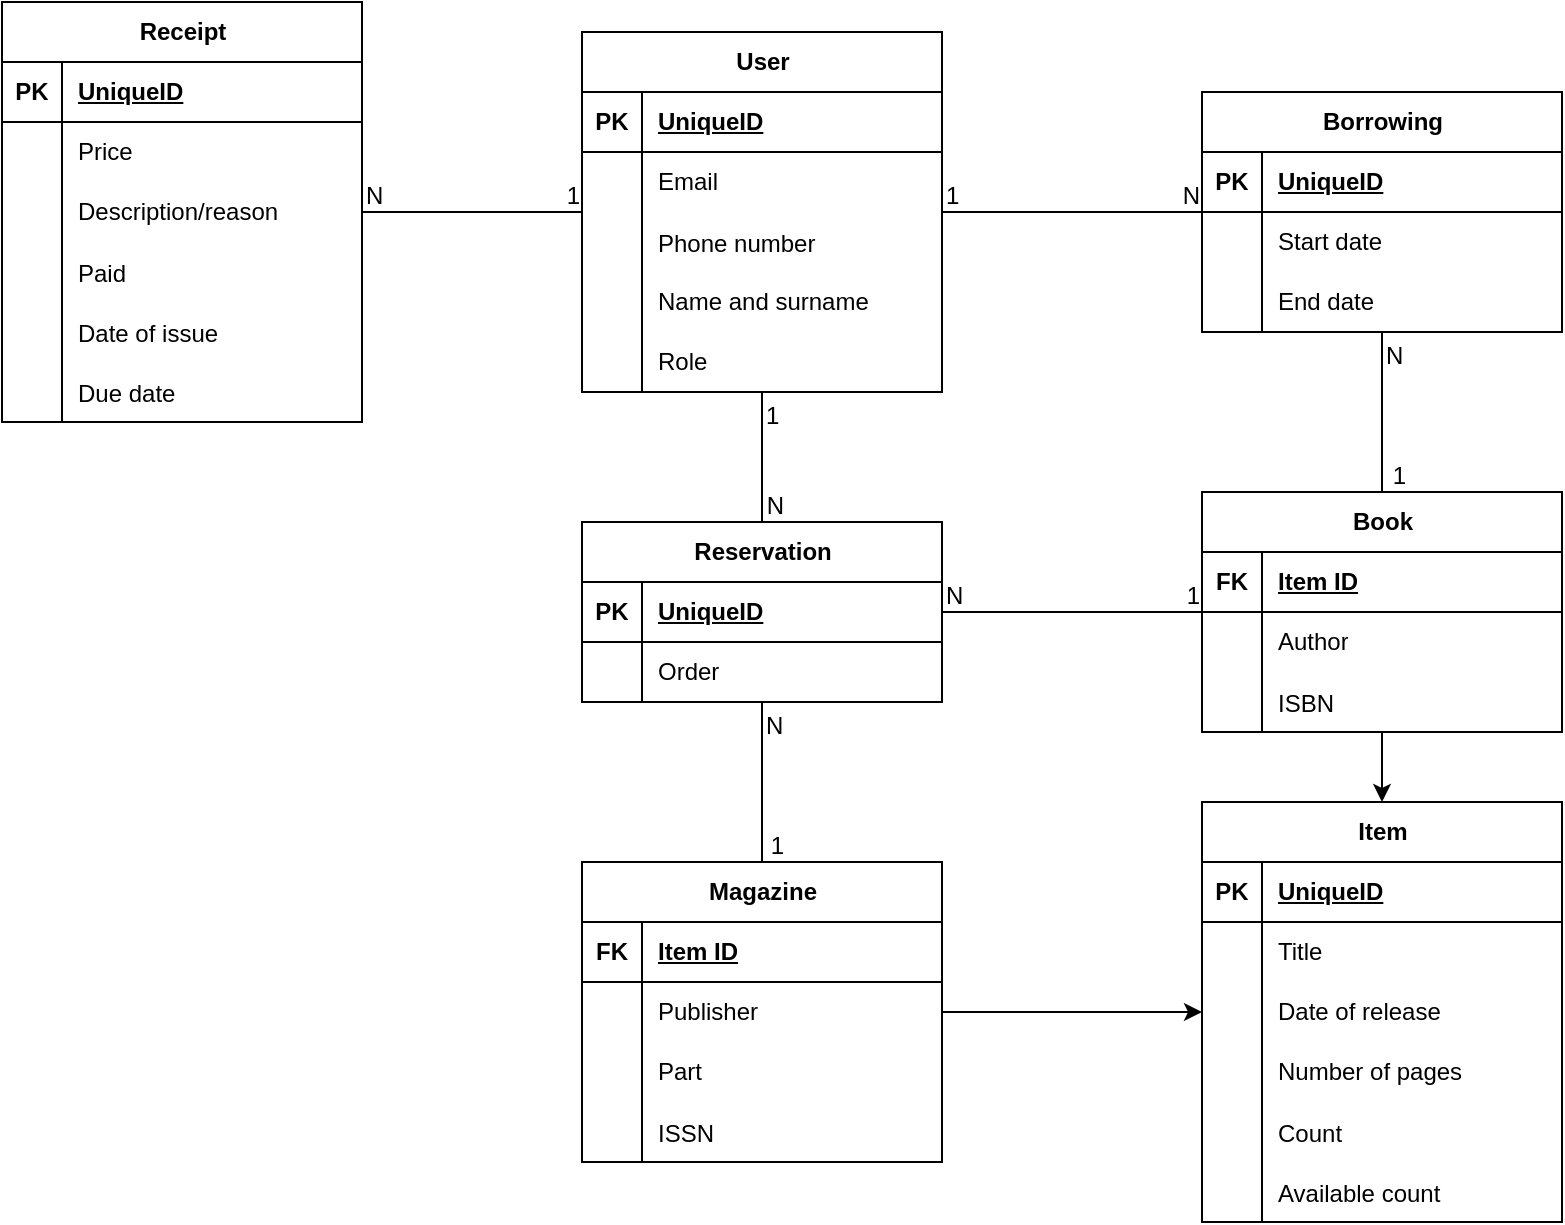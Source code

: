 <mxfile version="23.1.2" type="device">
  <diagram id="R2lEEEUBdFMjLlhIrx00" name="Page-1">
    <mxGraphModel dx="794" dy="813" grid="1" gridSize="10" guides="1" tooltips="1" connect="1" arrows="1" fold="1" page="1" pageScale="1" pageWidth="850" pageHeight="1100" math="0" shadow="0" extFonts="Permanent Marker^https://fonts.googleapis.com/css?family=Permanent+Marker">
      <root>
        <mxCell id="0" />
        <mxCell id="1" parent="0" />
        <mxCell id="tnpdHrNlY9ghbpyW4dK--1" value="User" style="shape=table;startSize=30;container=1;collapsible=1;childLayout=tableLayout;fixedRows=1;rowLines=0;fontStyle=1;align=center;resizeLast=1;html=1;" parent="1" vertex="1">
          <mxGeometry x="320" y="245" width="180" height="180" as="geometry" />
        </mxCell>
        <mxCell id="tnpdHrNlY9ghbpyW4dK--2" value="" style="shape=tableRow;horizontal=0;startSize=0;swimlaneHead=0;swimlaneBody=0;fillColor=none;collapsible=0;dropTarget=0;points=[[0,0.5],[1,0.5]];portConstraint=eastwest;top=0;left=0;right=0;bottom=1;" parent="tnpdHrNlY9ghbpyW4dK--1" vertex="1">
          <mxGeometry y="30" width="180" height="30" as="geometry" />
        </mxCell>
        <mxCell id="tnpdHrNlY9ghbpyW4dK--3" value="PK" style="shape=partialRectangle;connectable=0;fillColor=none;top=0;left=0;bottom=0;right=0;fontStyle=1;overflow=hidden;whiteSpace=wrap;html=1;" parent="tnpdHrNlY9ghbpyW4dK--2" vertex="1">
          <mxGeometry width="30" height="30" as="geometry">
            <mxRectangle width="30" height="30" as="alternateBounds" />
          </mxGeometry>
        </mxCell>
        <mxCell id="tnpdHrNlY9ghbpyW4dK--4" value="UniqueID" style="shape=partialRectangle;connectable=0;fillColor=none;top=0;left=0;bottom=0;right=0;align=left;spacingLeft=6;fontStyle=5;overflow=hidden;whiteSpace=wrap;html=1;" parent="tnpdHrNlY9ghbpyW4dK--2" vertex="1">
          <mxGeometry x="30" width="150" height="30" as="geometry">
            <mxRectangle width="150" height="30" as="alternateBounds" />
          </mxGeometry>
        </mxCell>
        <mxCell id="tnpdHrNlY9ghbpyW4dK--5" value="" style="shape=tableRow;horizontal=0;startSize=0;swimlaneHead=0;swimlaneBody=0;fillColor=none;collapsible=0;dropTarget=0;points=[[0,0.5],[1,0.5]];portConstraint=eastwest;top=0;left=0;right=0;bottom=0;" parent="tnpdHrNlY9ghbpyW4dK--1" vertex="1">
          <mxGeometry y="60" width="180" height="30" as="geometry" />
        </mxCell>
        <mxCell id="tnpdHrNlY9ghbpyW4dK--6" value="" style="shape=partialRectangle;connectable=0;fillColor=none;top=0;left=0;bottom=0;right=0;editable=1;overflow=hidden;whiteSpace=wrap;html=1;" parent="tnpdHrNlY9ghbpyW4dK--5" vertex="1">
          <mxGeometry width="30" height="30" as="geometry">
            <mxRectangle width="30" height="30" as="alternateBounds" />
          </mxGeometry>
        </mxCell>
        <mxCell id="tnpdHrNlY9ghbpyW4dK--7" value="Email" style="shape=partialRectangle;connectable=0;fillColor=none;top=0;left=0;bottom=0;right=0;align=left;spacingLeft=6;overflow=hidden;whiteSpace=wrap;html=1;" parent="tnpdHrNlY9ghbpyW4dK--5" vertex="1">
          <mxGeometry x="30" width="150" height="30" as="geometry">
            <mxRectangle width="150" height="30" as="alternateBounds" />
          </mxGeometry>
        </mxCell>
        <mxCell id="3ce5SlhA1lC_l5qVgdjN-97" value="" style="shape=tableRow;horizontal=0;startSize=0;swimlaneHead=0;swimlaneBody=0;fillColor=none;collapsible=0;dropTarget=0;points=[[0,0.5],[1,0.5]];portConstraint=eastwest;top=0;left=0;right=0;bottom=0;" vertex="1" parent="tnpdHrNlY9ghbpyW4dK--1">
          <mxGeometry y="90" width="180" height="30" as="geometry" />
        </mxCell>
        <mxCell id="3ce5SlhA1lC_l5qVgdjN-98" value="" style="shape=partialRectangle;connectable=0;fillColor=none;top=0;left=0;bottom=0;right=0;editable=1;overflow=hidden;" vertex="1" parent="3ce5SlhA1lC_l5qVgdjN-97">
          <mxGeometry width="30" height="30" as="geometry">
            <mxRectangle width="30" height="30" as="alternateBounds" />
          </mxGeometry>
        </mxCell>
        <mxCell id="3ce5SlhA1lC_l5qVgdjN-99" value="Phone number" style="shape=partialRectangle;connectable=0;fillColor=none;top=0;left=0;bottom=0;right=0;align=left;spacingLeft=6;overflow=hidden;" vertex="1" parent="3ce5SlhA1lC_l5qVgdjN-97">
          <mxGeometry x="30" width="150" height="30" as="geometry">
            <mxRectangle width="150" height="30" as="alternateBounds" />
          </mxGeometry>
        </mxCell>
        <mxCell id="tnpdHrNlY9ghbpyW4dK--8" value="" style="shape=tableRow;horizontal=0;startSize=0;swimlaneHead=0;swimlaneBody=0;fillColor=none;collapsible=0;dropTarget=0;points=[[0,0.5],[1,0.5]];portConstraint=eastwest;top=0;left=0;right=0;bottom=0;" parent="tnpdHrNlY9ghbpyW4dK--1" vertex="1">
          <mxGeometry y="120" width="180" height="30" as="geometry" />
        </mxCell>
        <mxCell id="tnpdHrNlY9ghbpyW4dK--9" value="" style="shape=partialRectangle;connectable=0;fillColor=none;top=0;left=0;bottom=0;right=0;editable=1;overflow=hidden;whiteSpace=wrap;html=1;" parent="tnpdHrNlY9ghbpyW4dK--8" vertex="1">
          <mxGeometry width="30" height="30" as="geometry">
            <mxRectangle width="30" height="30" as="alternateBounds" />
          </mxGeometry>
        </mxCell>
        <mxCell id="tnpdHrNlY9ghbpyW4dK--10" value="Name and surname" style="shape=partialRectangle;connectable=0;fillColor=none;top=0;left=0;bottom=0;right=0;align=left;spacingLeft=6;overflow=hidden;whiteSpace=wrap;html=1;" parent="tnpdHrNlY9ghbpyW4dK--8" vertex="1">
          <mxGeometry x="30" width="150" height="30" as="geometry">
            <mxRectangle width="150" height="30" as="alternateBounds" />
          </mxGeometry>
        </mxCell>
        <mxCell id="tnpdHrNlY9ghbpyW4dK--11" value="" style="shape=tableRow;horizontal=0;startSize=0;swimlaneHead=0;swimlaneBody=0;fillColor=none;collapsible=0;dropTarget=0;points=[[0,0.5],[1,0.5]];portConstraint=eastwest;top=0;left=0;right=0;bottom=0;" parent="tnpdHrNlY9ghbpyW4dK--1" vertex="1">
          <mxGeometry y="150" width="180" height="30" as="geometry" />
        </mxCell>
        <mxCell id="tnpdHrNlY9ghbpyW4dK--12" value="" style="shape=partialRectangle;connectable=0;fillColor=none;top=0;left=0;bottom=0;right=0;editable=1;overflow=hidden;whiteSpace=wrap;html=1;" parent="tnpdHrNlY9ghbpyW4dK--11" vertex="1">
          <mxGeometry width="30" height="30" as="geometry">
            <mxRectangle width="30" height="30" as="alternateBounds" />
          </mxGeometry>
        </mxCell>
        <mxCell id="tnpdHrNlY9ghbpyW4dK--13" value="Role" style="shape=partialRectangle;connectable=0;fillColor=none;top=0;left=0;bottom=0;right=0;align=left;spacingLeft=6;overflow=hidden;whiteSpace=wrap;html=1;" parent="tnpdHrNlY9ghbpyW4dK--11" vertex="1">
          <mxGeometry x="30" width="150" height="30" as="geometry">
            <mxRectangle width="150" height="30" as="alternateBounds" />
          </mxGeometry>
        </mxCell>
        <mxCell id="tnpdHrNlY9ghbpyW4dK--20" value="Book" style="shape=table;startSize=30;container=1;collapsible=1;childLayout=tableLayout;fixedRows=1;rowLines=0;fontStyle=1;align=center;resizeLast=1;html=1;" parent="1" vertex="1">
          <mxGeometry x="630" y="475" width="180" height="120" as="geometry" />
        </mxCell>
        <mxCell id="tnpdHrNlY9ghbpyW4dK--21" value="" style="shape=tableRow;horizontal=0;startSize=0;swimlaneHead=0;swimlaneBody=0;fillColor=none;collapsible=0;dropTarget=0;points=[[0,0.5],[1,0.5]];portConstraint=eastwest;top=0;left=0;right=0;bottom=1;" parent="tnpdHrNlY9ghbpyW4dK--20" vertex="1">
          <mxGeometry y="30" width="180" height="30" as="geometry" />
        </mxCell>
        <mxCell id="tnpdHrNlY9ghbpyW4dK--22" value="FK" style="shape=partialRectangle;connectable=0;fillColor=none;top=0;left=0;bottom=0;right=0;fontStyle=1;overflow=hidden;whiteSpace=wrap;html=1;" parent="tnpdHrNlY9ghbpyW4dK--21" vertex="1">
          <mxGeometry width="30" height="30" as="geometry">
            <mxRectangle width="30" height="30" as="alternateBounds" />
          </mxGeometry>
        </mxCell>
        <mxCell id="tnpdHrNlY9ghbpyW4dK--23" value="Item ID" style="shape=partialRectangle;connectable=0;fillColor=none;top=0;left=0;bottom=0;right=0;align=left;spacingLeft=6;fontStyle=5;overflow=hidden;whiteSpace=wrap;html=1;" parent="tnpdHrNlY9ghbpyW4dK--21" vertex="1">
          <mxGeometry x="30" width="150" height="30" as="geometry">
            <mxRectangle width="150" height="30" as="alternateBounds" />
          </mxGeometry>
        </mxCell>
        <mxCell id="tnpdHrNlY9ghbpyW4dK--27" value="" style="shape=tableRow;horizontal=0;startSize=0;swimlaneHead=0;swimlaneBody=0;fillColor=none;collapsible=0;dropTarget=0;points=[[0,0.5],[1,0.5]];portConstraint=eastwest;top=0;left=0;right=0;bottom=0;" parent="tnpdHrNlY9ghbpyW4dK--20" vertex="1">
          <mxGeometry y="60" width="180" height="30" as="geometry" />
        </mxCell>
        <mxCell id="tnpdHrNlY9ghbpyW4dK--28" value="" style="shape=partialRectangle;connectable=0;fillColor=none;top=0;left=0;bottom=0;right=0;editable=1;overflow=hidden;whiteSpace=wrap;html=1;" parent="tnpdHrNlY9ghbpyW4dK--27" vertex="1">
          <mxGeometry width="30" height="30" as="geometry">
            <mxRectangle width="30" height="30" as="alternateBounds" />
          </mxGeometry>
        </mxCell>
        <mxCell id="tnpdHrNlY9ghbpyW4dK--29" value="Author" style="shape=partialRectangle;connectable=0;fillColor=none;top=0;left=0;bottom=0;right=0;align=left;spacingLeft=6;overflow=hidden;whiteSpace=wrap;html=1;" parent="tnpdHrNlY9ghbpyW4dK--27" vertex="1">
          <mxGeometry x="30" width="150" height="30" as="geometry">
            <mxRectangle width="150" height="30" as="alternateBounds" />
          </mxGeometry>
        </mxCell>
        <mxCell id="3ce5SlhA1lC_l5qVgdjN-91" value="" style="shape=tableRow;horizontal=0;startSize=0;swimlaneHead=0;swimlaneBody=0;fillColor=none;collapsible=0;dropTarget=0;points=[[0,0.5],[1,0.5]];portConstraint=eastwest;top=0;left=0;right=0;bottom=0;" vertex="1" parent="tnpdHrNlY9ghbpyW4dK--20">
          <mxGeometry y="90" width="180" height="30" as="geometry" />
        </mxCell>
        <mxCell id="3ce5SlhA1lC_l5qVgdjN-92" value="" style="shape=partialRectangle;connectable=0;fillColor=none;top=0;left=0;bottom=0;right=0;editable=1;overflow=hidden;" vertex="1" parent="3ce5SlhA1lC_l5qVgdjN-91">
          <mxGeometry width="30" height="30" as="geometry">
            <mxRectangle width="30" height="30" as="alternateBounds" />
          </mxGeometry>
        </mxCell>
        <mxCell id="3ce5SlhA1lC_l5qVgdjN-93" value="ISBN" style="shape=partialRectangle;connectable=0;fillColor=none;top=0;left=0;bottom=0;right=0;align=left;spacingLeft=6;overflow=hidden;" vertex="1" parent="3ce5SlhA1lC_l5qVgdjN-91">
          <mxGeometry x="30" width="150" height="30" as="geometry">
            <mxRectangle width="150" height="30" as="alternateBounds" />
          </mxGeometry>
        </mxCell>
        <mxCell id="tnpdHrNlY9ghbpyW4dK--33" value="Borrowing" style="shape=table;startSize=30;container=1;collapsible=1;childLayout=tableLayout;fixedRows=1;rowLines=0;fontStyle=1;align=center;resizeLast=1;html=1;" parent="1" vertex="1">
          <mxGeometry x="630" y="275" width="180" height="120" as="geometry" />
        </mxCell>
        <mxCell id="tnpdHrNlY9ghbpyW4dK--34" value="" style="shape=tableRow;horizontal=0;startSize=0;swimlaneHead=0;swimlaneBody=0;fillColor=none;collapsible=0;dropTarget=0;points=[[0,0.5],[1,0.5]];portConstraint=eastwest;top=0;left=0;right=0;bottom=1;" parent="tnpdHrNlY9ghbpyW4dK--33" vertex="1">
          <mxGeometry y="30" width="180" height="30" as="geometry" />
        </mxCell>
        <mxCell id="tnpdHrNlY9ghbpyW4dK--35" value="PK" style="shape=partialRectangle;connectable=0;fillColor=none;top=0;left=0;bottom=0;right=0;fontStyle=1;overflow=hidden;whiteSpace=wrap;html=1;" parent="tnpdHrNlY9ghbpyW4dK--34" vertex="1">
          <mxGeometry width="30" height="30" as="geometry">
            <mxRectangle width="30" height="30" as="alternateBounds" />
          </mxGeometry>
        </mxCell>
        <mxCell id="tnpdHrNlY9ghbpyW4dK--36" value="UniqueID" style="shape=partialRectangle;connectable=0;fillColor=none;top=0;left=0;bottom=0;right=0;align=left;spacingLeft=6;fontStyle=5;overflow=hidden;whiteSpace=wrap;html=1;" parent="tnpdHrNlY9ghbpyW4dK--34" vertex="1">
          <mxGeometry x="30" width="150" height="30" as="geometry">
            <mxRectangle width="150" height="30" as="alternateBounds" />
          </mxGeometry>
        </mxCell>
        <mxCell id="tnpdHrNlY9ghbpyW4dK--37" value="" style="shape=tableRow;horizontal=0;startSize=0;swimlaneHead=0;swimlaneBody=0;fillColor=none;collapsible=0;dropTarget=0;points=[[0,0.5],[1,0.5]];portConstraint=eastwest;top=0;left=0;right=0;bottom=0;" parent="tnpdHrNlY9ghbpyW4dK--33" vertex="1">
          <mxGeometry y="60" width="180" height="30" as="geometry" />
        </mxCell>
        <mxCell id="tnpdHrNlY9ghbpyW4dK--38" value="" style="shape=partialRectangle;connectable=0;fillColor=none;top=0;left=0;bottom=0;right=0;editable=1;overflow=hidden;whiteSpace=wrap;html=1;" parent="tnpdHrNlY9ghbpyW4dK--37" vertex="1">
          <mxGeometry width="30" height="30" as="geometry">
            <mxRectangle width="30" height="30" as="alternateBounds" />
          </mxGeometry>
        </mxCell>
        <mxCell id="tnpdHrNlY9ghbpyW4dK--39" value="Start date" style="shape=partialRectangle;connectable=0;fillColor=none;top=0;left=0;bottom=0;right=0;align=left;spacingLeft=6;overflow=hidden;whiteSpace=wrap;html=1;" parent="tnpdHrNlY9ghbpyW4dK--37" vertex="1">
          <mxGeometry x="30" width="150" height="30" as="geometry">
            <mxRectangle width="150" height="30" as="alternateBounds" />
          </mxGeometry>
        </mxCell>
        <mxCell id="tnpdHrNlY9ghbpyW4dK--40" value="" style="shape=tableRow;horizontal=0;startSize=0;swimlaneHead=0;swimlaneBody=0;fillColor=none;collapsible=0;dropTarget=0;points=[[0,0.5],[1,0.5]];portConstraint=eastwest;top=0;left=0;right=0;bottom=0;" parent="tnpdHrNlY9ghbpyW4dK--33" vertex="1">
          <mxGeometry y="90" width="180" height="30" as="geometry" />
        </mxCell>
        <mxCell id="tnpdHrNlY9ghbpyW4dK--41" value="" style="shape=partialRectangle;connectable=0;fillColor=none;top=0;left=0;bottom=0;right=0;editable=1;overflow=hidden;whiteSpace=wrap;html=1;" parent="tnpdHrNlY9ghbpyW4dK--40" vertex="1">
          <mxGeometry width="30" height="30" as="geometry">
            <mxRectangle width="30" height="30" as="alternateBounds" />
          </mxGeometry>
        </mxCell>
        <mxCell id="tnpdHrNlY9ghbpyW4dK--42" value="End date" style="shape=partialRectangle;connectable=0;fillColor=none;top=0;left=0;bottom=0;right=0;align=left;spacingLeft=6;overflow=hidden;whiteSpace=wrap;html=1;" parent="tnpdHrNlY9ghbpyW4dK--40" vertex="1">
          <mxGeometry x="30" width="150" height="30" as="geometry">
            <mxRectangle width="150" height="30" as="alternateBounds" />
          </mxGeometry>
        </mxCell>
        <mxCell id="tnpdHrNlY9ghbpyW4dK--46" value="" style="endArrow=none;html=1;rounded=0;" parent="1" source="tnpdHrNlY9ghbpyW4dK--1" target="tnpdHrNlY9ghbpyW4dK--33" edge="1">
          <mxGeometry relative="1" as="geometry">
            <mxPoint x="550" y="520" as="sourcePoint" />
            <mxPoint x="710" y="520" as="targetPoint" />
          </mxGeometry>
        </mxCell>
        <mxCell id="tnpdHrNlY9ghbpyW4dK--47" value="1" style="resizable=0;html=1;whiteSpace=wrap;align=left;verticalAlign=bottom;" parent="tnpdHrNlY9ghbpyW4dK--46" connectable="0" vertex="1">
          <mxGeometry x="-1" relative="1" as="geometry" />
        </mxCell>
        <mxCell id="tnpdHrNlY9ghbpyW4dK--48" value="N" style="resizable=0;html=1;whiteSpace=wrap;align=right;verticalAlign=bottom;" parent="tnpdHrNlY9ghbpyW4dK--46" connectable="0" vertex="1">
          <mxGeometry x="1" relative="1" as="geometry" />
        </mxCell>
        <mxCell id="tnpdHrNlY9ghbpyW4dK--49" value="" style="endArrow=none;html=1;rounded=0;" parent="1" source="tnpdHrNlY9ghbpyW4dK--33" target="tnpdHrNlY9ghbpyW4dK--20" edge="1">
          <mxGeometry relative="1" as="geometry">
            <mxPoint x="590" y="470" as="sourcePoint" />
            <mxPoint x="750" y="470" as="targetPoint" />
          </mxGeometry>
        </mxCell>
        <mxCell id="tnpdHrNlY9ghbpyW4dK--50" value="N" style="resizable=0;html=1;whiteSpace=wrap;align=left;verticalAlign=bottom;" parent="tnpdHrNlY9ghbpyW4dK--49" connectable="0" vertex="1">
          <mxGeometry x="-1" relative="1" as="geometry">
            <mxPoint y="20" as="offset" />
          </mxGeometry>
        </mxCell>
        <mxCell id="tnpdHrNlY9ghbpyW4dK--51" value="1" style="resizable=0;html=1;whiteSpace=wrap;align=right;verticalAlign=bottom;" parent="tnpdHrNlY9ghbpyW4dK--49" connectable="0" vertex="1">
          <mxGeometry x="1" relative="1" as="geometry">
            <mxPoint x="13" as="offset" />
          </mxGeometry>
        </mxCell>
        <mxCell id="3ce5SlhA1lC_l5qVgdjN-7" value="Reservation" style="shape=table;startSize=30;container=1;collapsible=1;childLayout=tableLayout;fixedRows=1;rowLines=0;fontStyle=1;align=center;resizeLast=1;html=1;" vertex="1" parent="1">
          <mxGeometry x="320" y="490" width="180" height="90" as="geometry" />
        </mxCell>
        <mxCell id="3ce5SlhA1lC_l5qVgdjN-8" value="" style="shape=tableRow;horizontal=0;startSize=0;swimlaneHead=0;swimlaneBody=0;fillColor=none;collapsible=0;dropTarget=0;points=[[0,0.5],[1,0.5]];portConstraint=eastwest;top=0;left=0;right=0;bottom=1;" vertex="1" parent="3ce5SlhA1lC_l5qVgdjN-7">
          <mxGeometry y="30" width="180" height="30" as="geometry" />
        </mxCell>
        <mxCell id="3ce5SlhA1lC_l5qVgdjN-9" value="PK" style="shape=partialRectangle;connectable=0;fillColor=none;top=0;left=0;bottom=0;right=0;fontStyle=1;overflow=hidden;whiteSpace=wrap;html=1;" vertex="1" parent="3ce5SlhA1lC_l5qVgdjN-8">
          <mxGeometry width="30" height="30" as="geometry">
            <mxRectangle width="30" height="30" as="alternateBounds" />
          </mxGeometry>
        </mxCell>
        <mxCell id="3ce5SlhA1lC_l5qVgdjN-10" value="UniqueID" style="shape=partialRectangle;connectable=0;fillColor=none;top=0;left=0;bottom=0;right=0;align=left;spacingLeft=6;fontStyle=5;overflow=hidden;whiteSpace=wrap;html=1;" vertex="1" parent="3ce5SlhA1lC_l5qVgdjN-8">
          <mxGeometry x="30" width="150" height="30" as="geometry">
            <mxRectangle width="150" height="30" as="alternateBounds" />
          </mxGeometry>
        </mxCell>
        <mxCell id="3ce5SlhA1lC_l5qVgdjN-11" value="" style="shape=tableRow;horizontal=0;startSize=0;swimlaneHead=0;swimlaneBody=0;fillColor=none;collapsible=0;dropTarget=0;points=[[0,0.5],[1,0.5]];portConstraint=eastwest;top=0;left=0;right=0;bottom=0;" vertex="1" parent="3ce5SlhA1lC_l5qVgdjN-7">
          <mxGeometry y="60" width="180" height="30" as="geometry" />
        </mxCell>
        <mxCell id="3ce5SlhA1lC_l5qVgdjN-12" value="" style="shape=partialRectangle;connectable=0;fillColor=none;top=0;left=0;bottom=0;right=0;editable=1;overflow=hidden;whiteSpace=wrap;html=1;" vertex="1" parent="3ce5SlhA1lC_l5qVgdjN-11">
          <mxGeometry width="30" height="30" as="geometry">
            <mxRectangle width="30" height="30" as="alternateBounds" />
          </mxGeometry>
        </mxCell>
        <mxCell id="3ce5SlhA1lC_l5qVgdjN-13" value="Order" style="shape=partialRectangle;connectable=0;fillColor=none;top=0;left=0;bottom=0;right=0;align=left;spacingLeft=6;overflow=hidden;whiteSpace=wrap;html=1;" vertex="1" parent="3ce5SlhA1lC_l5qVgdjN-11">
          <mxGeometry x="30" width="150" height="30" as="geometry">
            <mxRectangle width="150" height="30" as="alternateBounds" />
          </mxGeometry>
        </mxCell>
        <mxCell id="3ce5SlhA1lC_l5qVgdjN-20" value="" style="endArrow=none;html=1;rounded=0;" edge="1" parent="1" source="tnpdHrNlY9ghbpyW4dK--1" target="3ce5SlhA1lC_l5qVgdjN-7">
          <mxGeometry relative="1" as="geometry">
            <mxPoint x="410" y="480" as="sourcePoint" />
            <mxPoint x="570" y="480" as="targetPoint" />
          </mxGeometry>
        </mxCell>
        <mxCell id="3ce5SlhA1lC_l5qVgdjN-21" value="1" style="resizable=0;html=1;whiteSpace=wrap;align=left;verticalAlign=bottom;" connectable="0" vertex="1" parent="3ce5SlhA1lC_l5qVgdjN-20">
          <mxGeometry x="-1" relative="1" as="geometry">
            <mxPoint y="20" as="offset" />
          </mxGeometry>
        </mxCell>
        <mxCell id="3ce5SlhA1lC_l5qVgdjN-22" value="N" style="resizable=0;html=1;whiteSpace=wrap;align=right;verticalAlign=bottom;" connectable="0" vertex="1" parent="3ce5SlhA1lC_l5qVgdjN-20">
          <mxGeometry x="1" relative="1" as="geometry">
            <mxPoint x="12" as="offset" />
          </mxGeometry>
        </mxCell>
        <mxCell id="3ce5SlhA1lC_l5qVgdjN-23" value="" style="endArrow=none;html=1;rounded=0;" edge="1" parent="1" source="3ce5SlhA1lC_l5qVgdjN-7" target="tnpdHrNlY9ghbpyW4dK--20">
          <mxGeometry relative="1" as="geometry">
            <mxPoint x="550" y="610" as="sourcePoint" />
            <mxPoint x="710" y="610" as="targetPoint" />
          </mxGeometry>
        </mxCell>
        <mxCell id="3ce5SlhA1lC_l5qVgdjN-24" value="N" style="resizable=0;html=1;whiteSpace=wrap;align=left;verticalAlign=bottom;" connectable="0" vertex="1" parent="3ce5SlhA1lC_l5qVgdjN-23">
          <mxGeometry x="-1" relative="1" as="geometry" />
        </mxCell>
        <mxCell id="3ce5SlhA1lC_l5qVgdjN-25" value="1" style="resizable=0;html=1;whiteSpace=wrap;align=right;verticalAlign=bottom;" connectable="0" vertex="1" parent="3ce5SlhA1lC_l5qVgdjN-23">
          <mxGeometry x="1" relative="1" as="geometry" />
        </mxCell>
        <mxCell id="3ce5SlhA1lC_l5qVgdjN-26" value="Item" style="shape=table;startSize=30;container=1;collapsible=1;childLayout=tableLayout;fixedRows=1;rowLines=0;fontStyle=1;align=center;resizeLast=1;html=1;" vertex="1" parent="1">
          <mxGeometry x="630" y="630" width="180" height="210" as="geometry" />
        </mxCell>
        <mxCell id="3ce5SlhA1lC_l5qVgdjN-27" value="" style="shape=tableRow;horizontal=0;startSize=0;swimlaneHead=0;swimlaneBody=0;fillColor=none;collapsible=0;dropTarget=0;points=[[0,0.5],[1,0.5]];portConstraint=eastwest;top=0;left=0;right=0;bottom=1;" vertex="1" parent="3ce5SlhA1lC_l5qVgdjN-26">
          <mxGeometry y="30" width="180" height="30" as="geometry" />
        </mxCell>
        <mxCell id="3ce5SlhA1lC_l5qVgdjN-28" value="PK" style="shape=partialRectangle;connectable=0;fillColor=none;top=0;left=0;bottom=0;right=0;fontStyle=1;overflow=hidden;whiteSpace=wrap;html=1;" vertex="1" parent="3ce5SlhA1lC_l5qVgdjN-27">
          <mxGeometry width="30" height="30" as="geometry">
            <mxRectangle width="30" height="30" as="alternateBounds" />
          </mxGeometry>
        </mxCell>
        <mxCell id="3ce5SlhA1lC_l5qVgdjN-29" value="UniqueID" style="shape=partialRectangle;connectable=0;fillColor=none;top=0;left=0;bottom=0;right=0;align=left;spacingLeft=6;fontStyle=5;overflow=hidden;whiteSpace=wrap;html=1;" vertex="1" parent="3ce5SlhA1lC_l5qVgdjN-27">
          <mxGeometry x="30" width="150" height="30" as="geometry">
            <mxRectangle width="150" height="30" as="alternateBounds" />
          </mxGeometry>
        </mxCell>
        <mxCell id="3ce5SlhA1lC_l5qVgdjN-30" value="" style="shape=tableRow;horizontal=0;startSize=0;swimlaneHead=0;swimlaneBody=0;fillColor=none;collapsible=0;dropTarget=0;points=[[0,0.5],[1,0.5]];portConstraint=eastwest;top=0;left=0;right=0;bottom=0;" vertex="1" parent="3ce5SlhA1lC_l5qVgdjN-26">
          <mxGeometry y="60" width="180" height="30" as="geometry" />
        </mxCell>
        <mxCell id="3ce5SlhA1lC_l5qVgdjN-31" value="" style="shape=partialRectangle;connectable=0;fillColor=none;top=0;left=0;bottom=0;right=0;editable=1;overflow=hidden;whiteSpace=wrap;html=1;" vertex="1" parent="3ce5SlhA1lC_l5qVgdjN-30">
          <mxGeometry width="30" height="30" as="geometry">
            <mxRectangle width="30" height="30" as="alternateBounds" />
          </mxGeometry>
        </mxCell>
        <mxCell id="3ce5SlhA1lC_l5qVgdjN-32" value="Title" style="shape=partialRectangle;connectable=0;fillColor=none;top=0;left=0;bottom=0;right=0;align=left;spacingLeft=6;overflow=hidden;whiteSpace=wrap;html=1;" vertex="1" parent="3ce5SlhA1lC_l5qVgdjN-30">
          <mxGeometry x="30" width="150" height="30" as="geometry">
            <mxRectangle width="150" height="30" as="alternateBounds" />
          </mxGeometry>
        </mxCell>
        <mxCell id="3ce5SlhA1lC_l5qVgdjN-33" value="" style="shape=tableRow;horizontal=0;startSize=0;swimlaneHead=0;swimlaneBody=0;fillColor=none;collapsible=0;dropTarget=0;points=[[0,0.5],[1,0.5]];portConstraint=eastwest;top=0;left=0;right=0;bottom=0;" vertex="1" parent="3ce5SlhA1lC_l5qVgdjN-26">
          <mxGeometry y="90" width="180" height="30" as="geometry" />
        </mxCell>
        <mxCell id="3ce5SlhA1lC_l5qVgdjN-34" value="" style="shape=partialRectangle;connectable=0;fillColor=none;top=0;left=0;bottom=0;right=0;editable=1;overflow=hidden;whiteSpace=wrap;html=1;" vertex="1" parent="3ce5SlhA1lC_l5qVgdjN-33">
          <mxGeometry width="30" height="30" as="geometry">
            <mxRectangle width="30" height="30" as="alternateBounds" />
          </mxGeometry>
        </mxCell>
        <mxCell id="3ce5SlhA1lC_l5qVgdjN-35" value="Date of release" style="shape=partialRectangle;connectable=0;fillColor=none;top=0;left=0;bottom=0;right=0;align=left;spacingLeft=6;overflow=hidden;whiteSpace=wrap;html=1;" vertex="1" parent="3ce5SlhA1lC_l5qVgdjN-33">
          <mxGeometry x="30" width="150" height="30" as="geometry">
            <mxRectangle width="150" height="30" as="alternateBounds" />
          </mxGeometry>
        </mxCell>
        <mxCell id="3ce5SlhA1lC_l5qVgdjN-36" value="" style="shape=tableRow;horizontal=0;startSize=0;swimlaneHead=0;swimlaneBody=0;fillColor=none;collapsible=0;dropTarget=0;points=[[0,0.5],[1,0.5]];portConstraint=eastwest;top=0;left=0;right=0;bottom=0;" vertex="1" parent="3ce5SlhA1lC_l5qVgdjN-26">
          <mxGeometry y="120" width="180" height="30" as="geometry" />
        </mxCell>
        <mxCell id="3ce5SlhA1lC_l5qVgdjN-37" value="" style="shape=partialRectangle;connectable=0;fillColor=none;top=0;left=0;bottom=0;right=0;editable=1;overflow=hidden;whiteSpace=wrap;html=1;" vertex="1" parent="3ce5SlhA1lC_l5qVgdjN-36">
          <mxGeometry width="30" height="30" as="geometry">
            <mxRectangle width="30" height="30" as="alternateBounds" />
          </mxGeometry>
        </mxCell>
        <mxCell id="3ce5SlhA1lC_l5qVgdjN-38" value="Number of pages" style="shape=partialRectangle;connectable=0;fillColor=none;top=0;left=0;bottom=0;right=0;align=left;spacingLeft=6;overflow=hidden;whiteSpace=wrap;html=1;" vertex="1" parent="3ce5SlhA1lC_l5qVgdjN-36">
          <mxGeometry x="30" width="150" height="30" as="geometry">
            <mxRectangle width="150" height="30" as="alternateBounds" />
          </mxGeometry>
        </mxCell>
        <mxCell id="3ce5SlhA1lC_l5qVgdjN-55" value="" style="shape=tableRow;horizontal=0;startSize=0;swimlaneHead=0;swimlaneBody=0;fillColor=none;collapsible=0;dropTarget=0;points=[[0,0.5],[1,0.5]];portConstraint=eastwest;top=0;left=0;right=0;bottom=0;" vertex="1" parent="3ce5SlhA1lC_l5qVgdjN-26">
          <mxGeometry y="150" width="180" height="30" as="geometry" />
        </mxCell>
        <mxCell id="3ce5SlhA1lC_l5qVgdjN-56" value="" style="shape=partialRectangle;connectable=0;fillColor=none;top=0;left=0;bottom=0;right=0;editable=1;overflow=hidden;" vertex="1" parent="3ce5SlhA1lC_l5qVgdjN-55">
          <mxGeometry width="30" height="30" as="geometry">
            <mxRectangle width="30" height="30" as="alternateBounds" />
          </mxGeometry>
        </mxCell>
        <mxCell id="3ce5SlhA1lC_l5qVgdjN-57" value="Count" style="shape=partialRectangle;connectable=0;fillColor=none;top=0;left=0;bottom=0;right=0;align=left;spacingLeft=6;overflow=hidden;" vertex="1" parent="3ce5SlhA1lC_l5qVgdjN-55">
          <mxGeometry x="30" width="150" height="30" as="geometry">
            <mxRectangle width="150" height="30" as="alternateBounds" />
          </mxGeometry>
        </mxCell>
        <mxCell id="3ce5SlhA1lC_l5qVgdjN-39" value="" style="shape=tableRow;horizontal=0;startSize=0;swimlaneHead=0;swimlaneBody=0;fillColor=none;collapsible=0;dropTarget=0;points=[[0,0.5],[1,0.5]];portConstraint=eastwest;top=0;left=0;right=0;bottom=0;" vertex="1" parent="3ce5SlhA1lC_l5qVgdjN-26">
          <mxGeometry y="180" width="180" height="30" as="geometry" />
        </mxCell>
        <mxCell id="3ce5SlhA1lC_l5qVgdjN-40" value="" style="shape=partialRectangle;connectable=0;fillColor=none;top=0;left=0;bottom=0;right=0;editable=1;overflow=hidden;" vertex="1" parent="3ce5SlhA1lC_l5qVgdjN-39">
          <mxGeometry width="30" height="30" as="geometry">
            <mxRectangle width="30" height="30" as="alternateBounds" />
          </mxGeometry>
        </mxCell>
        <mxCell id="3ce5SlhA1lC_l5qVgdjN-41" value="Available count" style="shape=partialRectangle;connectable=0;fillColor=none;top=0;left=0;bottom=0;right=0;align=left;spacingLeft=6;overflow=hidden;" vertex="1" parent="3ce5SlhA1lC_l5qVgdjN-39">
          <mxGeometry x="30" width="150" height="30" as="geometry">
            <mxRectangle width="150" height="30" as="alternateBounds" />
          </mxGeometry>
        </mxCell>
        <mxCell id="3ce5SlhA1lC_l5qVgdjN-42" value="Magazine" style="shape=table;startSize=30;container=1;collapsible=1;childLayout=tableLayout;fixedRows=1;rowLines=0;fontStyle=1;align=center;resizeLast=1;html=1;" vertex="1" parent="1">
          <mxGeometry x="320" y="660" width="180" height="150" as="geometry" />
        </mxCell>
        <mxCell id="3ce5SlhA1lC_l5qVgdjN-43" value="" style="shape=tableRow;horizontal=0;startSize=0;swimlaneHead=0;swimlaneBody=0;fillColor=none;collapsible=0;dropTarget=0;points=[[0,0.5],[1,0.5]];portConstraint=eastwest;top=0;left=0;right=0;bottom=1;" vertex="1" parent="3ce5SlhA1lC_l5qVgdjN-42">
          <mxGeometry y="30" width="180" height="30" as="geometry" />
        </mxCell>
        <mxCell id="3ce5SlhA1lC_l5qVgdjN-44" value="FK" style="shape=partialRectangle;connectable=0;fillColor=none;top=0;left=0;bottom=0;right=0;fontStyle=1;overflow=hidden;whiteSpace=wrap;html=1;" vertex="1" parent="3ce5SlhA1lC_l5qVgdjN-43">
          <mxGeometry width="30" height="30" as="geometry">
            <mxRectangle width="30" height="30" as="alternateBounds" />
          </mxGeometry>
        </mxCell>
        <mxCell id="3ce5SlhA1lC_l5qVgdjN-45" value="Item ID" style="shape=partialRectangle;connectable=0;fillColor=none;top=0;left=0;bottom=0;right=0;align=left;spacingLeft=6;fontStyle=5;overflow=hidden;whiteSpace=wrap;html=1;" vertex="1" parent="3ce5SlhA1lC_l5qVgdjN-43">
          <mxGeometry x="30" width="150" height="30" as="geometry">
            <mxRectangle width="150" height="30" as="alternateBounds" />
          </mxGeometry>
        </mxCell>
        <mxCell id="3ce5SlhA1lC_l5qVgdjN-46" value="" style="shape=tableRow;horizontal=0;startSize=0;swimlaneHead=0;swimlaneBody=0;fillColor=none;collapsible=0;dropTarget=0;points=[[0,0.5],[1,0.5]];portConstraint=eastwest;top=0;left=0;right=0;bottom=0;" vertex="1" parent="3ce5SlhA1lC_l5qVgdjN-42">
          <mxGeometry y="60" width="180" height="30" as="geometry" />
        </mxCell>
        <mxCell id="3ce5SlhA1lC_l5qVgdjN-47" value="" style="shape=partialRectangle;connectable=0;fillColor=none;top=0;left=0;bottom=0;right=0;editable=1;overflow=hidden;whiteSpace=wrap;html=1;" vertex="1" parent="3ce5SlhA1lC_l5qVgdjN-46">
          <mxGeometry width="30" height="30" as="geometry">
            <mxRectangle width="30" height="30" as="alternateBounds" />
          </mxGeometry>
        </mxCell>
        <mxCell id="3ce5SlhA1lC_l5qVgdjN-48" value="Publisher" style="shape=partialRectangle;connectable=0;fillColor=none;top=0;left=0;bottom=0;right=0;align=left;spacingLeft=6;overflow=hidden;whiteSpace=wrap;html=1;" vertex="1" parent="3ce5SlhA1lC_l5qVgdjN-46">
          <mxGeometry x="30" width="150" height="30" as="geometry">
            <mxRectangle width="150" height="30" as="alternateBounds" />
          </mxGeometry>
        </mxCell>
        <mxCell id="3ce5SlhA1lC_l5qVgdjN-49" value="" style="shape=tableRow;horizontal=0;startSize=0;swimlaneHead=0;swimlaneBody=0;fillColor=none;collapsible=0;dropTarget=0;points=[[0,0.5],[1,0.5]];portConstraint=eastwest;top=0;left=0;right=0;bottom=0;" vertex="1" parent="3ce5SlhA1lC_l5qVgdjN-42">
          <mxGeometry y="90" width="180" height="30" as="geometry" />
        </mxCell>
        <mxCell id="3ce5SlhA1lC_l5qVgdjN-50" value="" style="shape=partialRectangle;connectable=0;fillColor=none;top=0;left=0;bottom=0;right=0;editable=1;overflow=hidden;whiteSpace=wrap;html=1;" vertex="1" parent="3ce5SlhA1lC_l5qVgdjN-49">
          <mxGeometry width="30" height="30" as="geometry">
            <mxRectangle width="30" height="30" as="alternateBounds" />
          </mxGeometry>
        </mxCell>
        <mxCell id="3ce5SlhA1lC_l5qVgdjN-51" value="Part" style="shape=partialRectangle;connectable=0;fillColor=none;top=0;left=0;bottom=0;right=0;align=left;spacingLeft=6;overflow=hidden;whiteSpace=wrap;html=1;" vertex="1" parent="3ce5SlhA1lC_l5qVgdjN-49">
          <mxGeometry x="30" width="150" height="30" as="geometry">
            <mxRectangle width="150" height="30" as="alternateBounds" />
          </mxGeometry>
        </mxCell>
        <mxCell id="3ce5SlhA1lC_l5qVgdjN-94" value="" style="shape=tableRow;horizontal=0;startSize=0;swimlaneHead=0;swimlaneBody=0;fillColor=none;collapsible=0;dropTarget=0;points=[[0,0.5],[1,0.5]];portConstraint=eastwest;top=0;left=0;right=0;bottom=0;" vertex="1" parent="3ce5SlhA1lC_l5qVgdjN-42">
          <mxGeometry y="120" width="180" height="30" as="geometry" />
        </mxCell>
        <mxCell id="3ce5SlhA1lC_l5qVgdjN-95" value="" style="shape=partialRectangle;connectable=0;fillColor=none;top=0;left=0;bottom=0;right=0;editable=1;overflow=hidden;" vertex="1" parent="3ce5SlhA1lC_l5qVgdjN-94">
          <mxGeometry width="30" height="30" as="geometry">
            <mxRectangle width="30" height="30" as="alternateBounds" />
          </mxGeometry>
        </mxCell>
        <mxCell id="3ce5SlhA1lC_l5qVgdjN-96" value="ISSN" style="shape=partialRectangle;connectable=0;fillColor=none;top=0;left=0;bottom=0;right=0;align=left;spacingLeft=6;overflow=hidden;" vertex="1" parent="3ce5SlhA1lC_l5qVgdjN-94">
          <mxGeometry x="30" width="150" height="30" as="geometry">
            <mxRectangle width="150" height="30" as="alternateBounds" />
          </mxGeometry>
        </mxCell>
        <mxCell id="3ce5SlhA1lC_l5qVgdjN-61" value="" style="endArrow=classic;html=1;rounded=0;" edge="1" parent="1" source="tnpdHrNlY9ghbpyW4dK--20" target="3ce5SlhA1lC_l5qVgdjN-26">
          <mxGeometry width="50" height="50" relative="1" as="geometry">
            <mxPoint x="630" y="620" as="sourcePoint" />
            <mxPoint x="680" y="570" as="targetPoint" />
          </mxGeometry>
        </mxCell>
        <mxCell id="3ce5SlhA1lC_l5qVgdjN-62" value="" style="endArrow=classic;html=1;rounded=0;" edge="1" parent="1" source="3ce5SlhA1lC_l5qVgdjN-42" target="3ce5SlhA1lC_l5qVgdjN-26">
          <mxGeometry width="50" height="50" relative="1" as="geometry">
            <mxPoint x="660" y="630" as="sourcePoint" />
            <mxPoint x="710" y="580" as="targetPoint" />
          </mxGeometry>
        </mxCell>
        <mxCell id="3ce5SlhA1lC_l5qVgdjN-63" value="" style="endArrow=none;html=1;rounded=0;" edge="1" parent="1" source="3ce5SlhA1lC_l5qVgdjN-7" target="3ce5SlhA1lC_l5qVgdjN-42">
          <mxGeometry relative="1" as="geometry">
            <mxPoint x="330" y="630" as="sourcePoint" />
            <mxPoint x="490" y="630" as="targetPoint" />
          </mxGeometry>
        </mxCell>
        <mxCell id="3ce5SlhA1lC_l5qVgdjN-64" value="N" style="resizable=0;html=1;whiteSpace=wrap;align=left;verticalAlign=bottom;" connectable="0" vertex="1" parent="3ce5SlhA1lC_l5qVgdjN-63">
          <mxGeometry x="-1" relative="1" as="geometry">
            <mxPoint y="20" as="offset" />
          </mxGeometry>
        </mxCell>
        <mxCell id="3ce5SlhA1lC_l5qVgdjN-65" value="1" style="resizable=0;html=1;whiteSpace=wrap;align=right;verticalAlign=bottom;" connectable="0" vertex="1" parent="3ce5SlhA1lC_l5qVgdjN-63">
          <mxGeometry x="1" relative="1" as="geometry">
            <mxPoint x="12" as="offset" />
          </mxGeometry>
        </mxCell>
        <mxCell id="3ce5SlhA1lC_l5qVgdjN-66" value="Receipt" style="shape=table;startSize=30;container=1;collapsible=1;childLayout=tableLayout;fixedRows=1;rowLines=0;fontStyle=1;align=center;resizeLast=1;html=1;" vertex="1" parent="1">
          <mxGeometry x="30" y="230" width="180" height="210" as="geometry" />
        </mxCell>
        <mxCell id="3ce5SlhA1lC_l5qVgdjN-67" value="" style="shape=tableRow;horizontal=0;startSize=0;swimlaneHead=0;swimlaneBody=0;fillColor=none;collapsible=0;dropTarget=0;points=[[0,0.5],[1,0.5]];portConstraint=eastwest;top=0;left=0;right=0;bottom=1;" vertex="1" parent="3ce5SlhA1lC_l5qVgdjN-66">
          <mxGeometry y="30" width="180" height="30" as="geometry" />
        </mxCell>
        <mxCell id="3ce5SlhA1lC_l5qVgdjN-68" value="PK" style="shape=partialRectangle;connectable=0;fillColor=none;top=0;left=0;bottom=0;right=0;fontStyle=1;overflow=hidden;whiteSpace=wrap;html=1;" vertex="1" parent="3ce5SlhA1lC_l5qVgdjN-67">
          <mxGeometry width="30" height="30" as="geometry">
            <mxRectangle width="30" height="30" as="alternateBounds" />
          </mxGeometry>
        </mxCell>
        <mxCell id="3ce5SlhA1lC_l5qVgdjN-69" value="UniqueID" style="shape=partialRectangle;connectable=0;fillColor=none;top=0;left=0;bottom=0;right=0;align=left;spacingLeft=6;fontStyle=5;overflow=hidden;whiteSpace=wrap;html=1;" vertex="1" parent="3ce5SlhA1lC_l5qVgdjN-67">
          <mxGeometry x="30" width="150" height="30" as="geometry">
            <mxRectangle width="150" height="30" as="alternateBounds" />
          </mxGeometry>
        </mxCell>
        <mxCell id="3ce5SlhA1lC_l5qVgdjN-70" value="" style="shape=tableRow;horizontal=0;startSize=0;swimlaneHead=0;swimlaneBody=0;fillColor=none;collapsible=0;dropTarget=0;points=[[0,0.5],[1,0.5]];portConstraint=eastwest;top=0;left=0;right=0;bottom=0;" vertex="1" parent="3ce5SlhA1lC_l5qVgdjN-66">
          <mxGeometry y="60" width="180" height="30" as="geometry" />
        </mxCell>
        <mxCell id="3ce5SlhA1lC_l5qVgdjN-71" value="" style="shape=partialRectangle;connectable=0;fillColor=none;top=0;left=0;bottom=0;right=0;editable=1;overflow=hidden;whiteSpace=wrap;html=1;" vertex="1" parent="3ce5SlhA1lC_l5qVgdjN-70">
          <mxGeometry width="30" height="30" as="geometry">
            <mxRectangle width="30" height="30" as="alternateBounds" />
          </mxGeometry>
        </mxCell>
        <mxCell id="3ce5SlhA1lC_l5qVgdjN-72" value="Price" style="shape=partialRectangle;connectable=0;fillColor=none;top=0;left=0;bottom=0;right=0;align=left;spacingLeft=6;overflow=hidden;whiteSpace=wrap;html=1;" vertex="1" parent="3ce5SlhA1lC_l5qVgdjN-70">
          <mxGeometry x="30" width="150" height="30" as="geometry">
            <mxRectangle width="150" height="30" as="alternateBounds" />
          </mxGeometry>
        </mxCell>
        <mxCell id="3ce5SlhA1lC_l5qVgdjN-73" value="" style="shape=tableRow;horizontal=0;startSize=0;swimlaneHead=0;swimlaneBody=0;fillColor=none;collapsible=0;dropTarget=0;points=[[0,0.5],[1,0.5]];portConstraint=eastwest;top=0;left=0;right=0;bottom=0;" vertex="1" parent="3ce5SlhA1lC_l5qVgdjN-66">
          <mxGeometry y="90" width="180" height="30" as="geometry" />
        </mxCell>
        <mxCell id="3ce5SlhA1lC_l5qVgdjN-74" value="" style="shape=partialRectangle;connectable=0;fillColor=none;top=0;left=0;bottom=0;right=0;editable=1;overflow=hidden;whiteSpace=wrap;html=1;" vertex="1" parent="3ce5SlhA1lC_l5qVgdjN-73">
          <mxGeometry width="30" height="30" as="geometry">
            <mxRectangle width="30" height="30" as="alternateBounds" />
          </mxGeometry>
        </mxCell>
        <mxCell id="3ce5SlhA1lC_l5qVgdjN-75" value="Description/reason" style="shape=partialRectangle;connectable=0;fillColor=none;top=0;left=0;bottom=0;right=0;align=left;spacingLeft=6;overflow=hidden;whiteSpace=wrap;html=1;" vertex="1" parent="3ce5SlhA1lC_l5qVgdjN-73">
          <mxGeometry x="30" width="150" height="30" as="geometry">
            <mxRectangle width="150" height="30" as="alternateBounds" />
          </mxGeometry>
        </mxCell>
        <mxCell id="3ce5SlhA1lC_l5qVgdjN-82" value="" style="shape=tableRow;horizontal=0;startSize=0;swimlaneHead=0;swimlaneBody=0;fillColor=none;collapsible=0;dropTarget=0;points=[[0,0.5],[1,0.5]];portConstraint=eastwest;top=0;left=0;right=0;bottom=0;" vertex="1" parent="3ce5SlhA1lC_l5qVgdjN-66">
          <mxGeometry y="120" width="180" height="30" as="geometry" />
        </mxCell>
        <mxCell id="3ce5SlhA1lC_l5qVgdjN-83" value="" style="shape=partialRectangle;connectable=0;fillColor=none;top=0;left=0;bottom=0;right=0;editable=1;overflow=hidden;" vertex="1" parent="3ce5SlhA1lC_l5qVgdjN-82">
          <mxGeometry width="30" height="30" as="geometry">
            <mxRectangle width="30" height="30" as="alternateBounds" />
          </mxGeometry>
        </mxCell>
        <mxCell id="3ce5SlhA1lC_l5qVgdjN-84" value="Paid" style="shape=partialRectangle;connectable=0;fillColor=none;top=0;left=0;bottom=0;right=0;align=left;spacingLeft=6;overflow=hidden;" vertex="1" parent="3ce5SlhA1lC_l5qVgdjN-82">
          <mxGeometry x="30" width="150" height="30" as="geometry">
            <mxRectangle width="150" height="30" as="alternateBounds" />
          </mxGeometry>
        </mxCell>
        <mxCell id="3ce5SlhA1lC_l5qVgdjN-85" value="" style="shape=tableRow;horizontal=0;startSize=0;swimlaneHead=0;swimlaneBody=0;fillColor=none;collapsible=0;dropTarget=0;points=[[0,0.5],[1,0.5]];portConstraint=eastwest;top=0;left=0;right=0;bottom=0;" vertex="1" parent="3ce5SlhA1lC_l5qVgdjN-66">
          <mxGeometry y="150" width="180" height="30" as="geometry" />
        </mxCell>
        <mxCell id="3ce5SlhA1lC_l5qVgdjN-86" value="" style="shape=partialRectangle;connectable=0;fillColor=none;top=0;left=0;bottom=0;right=0;editable=1;overflow=hidden;" vertex="1" parent="3ce5SlhA1lC_l5qVgdjN-85">
          <mxGeometry width="30" height="30" as="geometry">
            <mxRectangle width="30" height="30" as="alternateBounds" />
          </mxGeometry>
        </mxCell>
        <mxCell id="3ce5SlhA1lC_l5qVgdjN-87" value="Date of issue" style="shape=partialRectangle;connectable=0;fillColor=none;top=0;left=0;bottom=0;right=0;align=left;spacingLeft=6;overflow=hidden;" vertex="1" parent="3ce5SlhA1lC_l5qVgdjN-85">
          <mxGeometry x="30" width="150" height="30" as="geometry">
            <mxRectangle width="150" height="30" as="alternateBounds" />
          </mxGeometry>
        </mxCell>
        <mxCell id="3ce5SlhA1lC_l5qVgdjN-88" value="" style="shape=tableRow;horizontal=0;startSize=0;swimlaneHead=0;swimlaneBody=0;fillColor=none;collapsible=0;dropTarget=0;points=[[0,0.5],[1,0.5]];portConstraint=eastwest;top=0;left=0;right=0;bottom=0;" vertex="1" parent="3ce5SlhA1lC_l5qVgdjN-66">
          <mxGeometry y="180" width="180" height="30" as="geometry" />
        </mxCell>
        <mxCell id="3ce5SlhA1lC_l5qVgdjN-89" value="" style="shape=partialRectangle;connectable=0;fillColor=none;top=0;left=0;bottom=0;right=0;editable=1;overflow=hidden;" vertex="1" parent="3ce5SlhA1lC_l5qVgdjN-88">
          <mxGeometry width="30" height="30" as="geometry">
            <mxRectangle width="30" height="30" as="alternateBounds" />
          </mxGeometry>
        </mxCell>
        <mxCell id="3ce5SlhA1lC_l5qVgdjN-90" value="Due date" style="shape=partialRectangle;connectable=0;fillColor=none;top=0;left=0;bottom=0;right=0;align=left;spacingLeft=6;overflow=hidden;" vertex="1" parent="3ce5SlhA1lC_l5qVgdjN-88">
          <mxGeometry x="30" width="150" height="30" as="geometry">
            <mxRectangle width="150" height="30" as="alternateBounds" />
          </mxGeometry>
        </mxCell>
        <mxCell id="3ce5SlhA1lC_l5qVgdjN-79" value="" style="endArrow=none;html=1;rounded=0;" edge="1" parent="1" source="3ce5SlhA1lC_l5qVgdjN-66" target="tnpdHrNlY9ghbpyW4dK--1">
          <mxGeometry relative="1" as="geometry">
            <mxPoint x="250" y="160" as="sourcePoint" />
            <mxPoint x="410" y="160" as="targetPoint" />
          </mxGeometry>
        </mxCell>
        <mxCell id="3ce5SlhA1lC_l5qVgdjN-80" value="N" style="resizable=0;html=1;whiteSpace=wrap;align=left;verticalAlign=bottom;" connectable="0" vertex="1" parent="3ce5SlhA1lC_l5qVgdjN-79">
          <mxGeometry x="-1" relative="1" as="geometry" />
        </mxCell>
        <mxCell id="3ce5SlhA1lC_l5qVgdjN-81" value="1" style="resizable=0;html=1;whiteSpace=wrap;align=right;verticalAlign=bottom;" connectable="0" vertex="1" parent="3ce5SlhA1lC_l5qVgdjN-79">
          <mxGeometry x="1" relative="1" as="geometry" />
        </mxCell>
      </root>
    </mxGraphModel>
  </diagram>
</mxfile>
